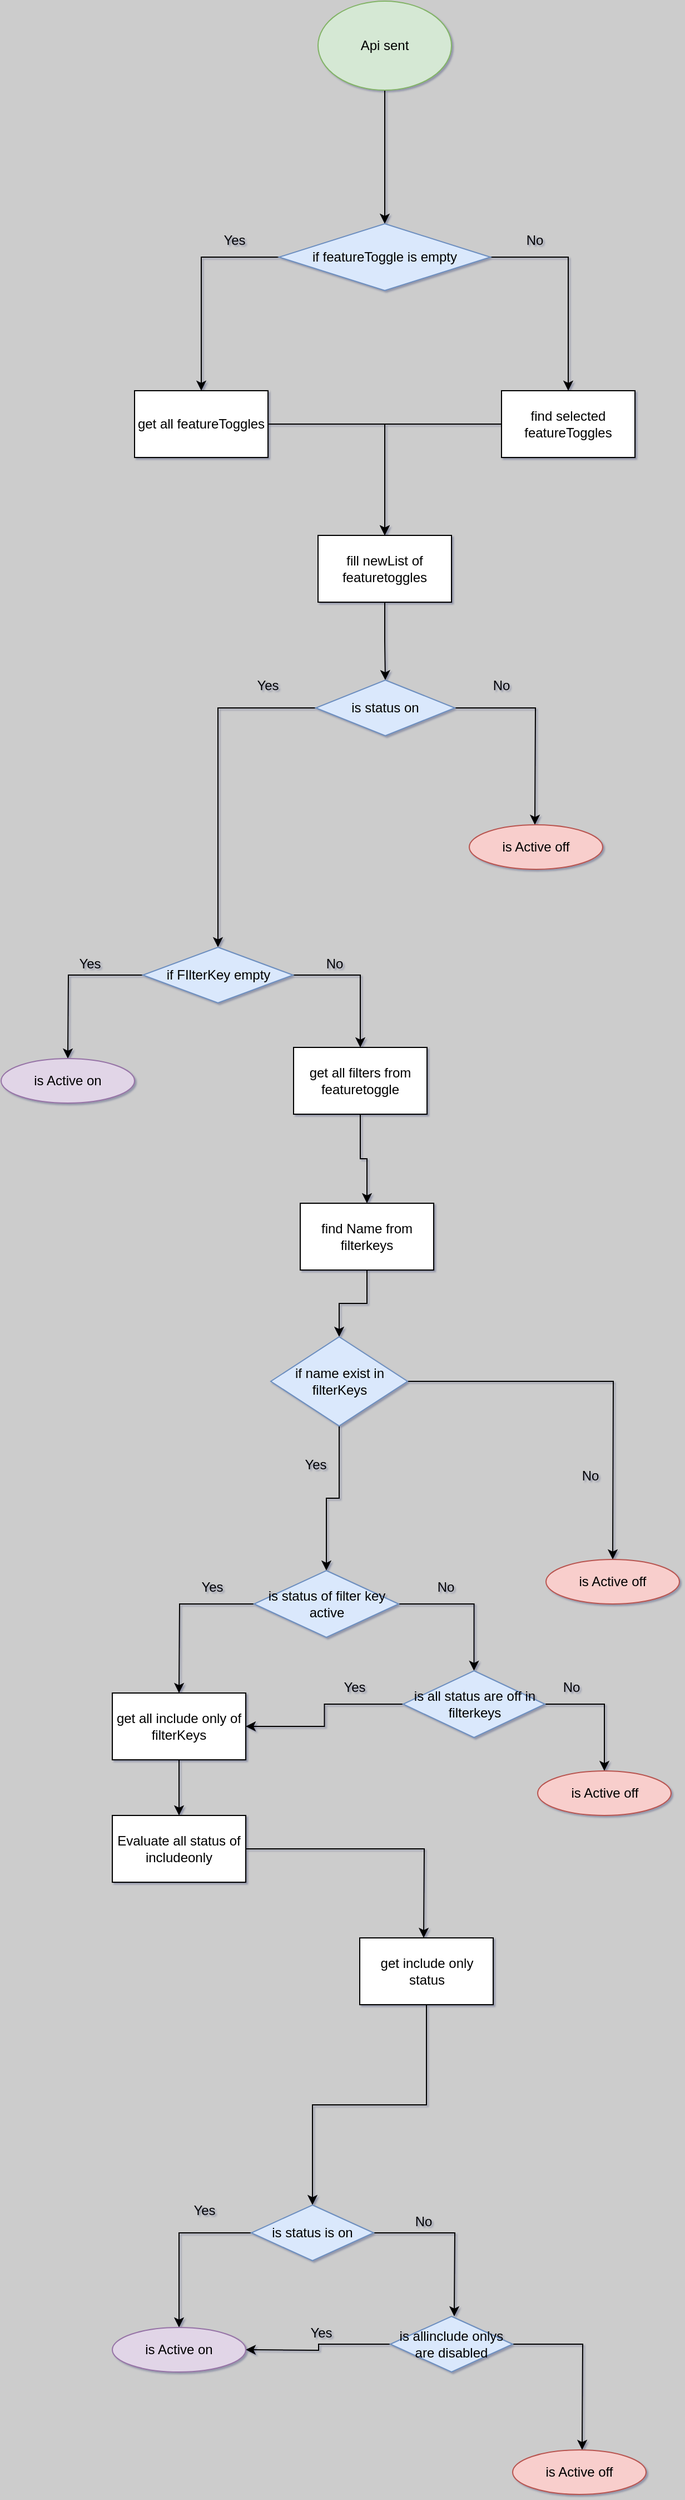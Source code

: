 <mxfile version="20.2.0" type="github">
  <diagram id="j-XDHTBuD2rSp_lL3WaC" name="Page-1">
    <mxGraphModel dx="1038" dy="582" grid="1" gridSize="10" guides="1" tooltips="1" connect="1" arrows="1" fold="1" page="1" pageScale="1" pageWidth="850" pageHeight="1100" background="#CCCCCC" math="0" shadow="1">
      <root>
        <mxCell id="0" />
        <mxCell id="1" parent="0" />
        <mxCell id="kHy15FCeTy088UBHcW_4-3" style="edgeStyle=orthogonalEdgeStyle;rounded=0;orthogonalLoop=1;jettySize=auto;html=1;entryX=0.5;entryY=0;entryDx=0;entryDy=0;" edge="1" parent="1" source="kHy15FCeTy088UBHcW_4-1" target="kHy15FCeTy088UBHcW_4-2">
          <mxGeometry relative="1" as="geometry" />
        </mxCell>
        <mxCell id="kHy15FCeTy088UBHcW_4-1" value="Api sent" style="ellipse;whiteSpace=wrap;html=1;fillColor=#d5e8d4;strokeColor=#82b366;" vertex="1" parent="1">
          <mxGeometry x="365" y="20" width="120" height="80" as="geometry" />
        </mxCell>
        <mxCell id="kHy15FCeTy088UBHcW_4-5" style="edgeStyle=orthogonalEdgeStyle;rounded=0;orthogonalLoop=1;jettySize=auto;html=1;" edge="1" parent="1" source="kHy15FCeTy088UBHcW_4-2" target="kHy15FCeTy088UBHcW_4-4">
          <mxGeometry relative="1" as="geometry" />
        </mxCell>
        <mxCell id="kHy15FCeTy088UBHcW_4-7" style="edgeStyle=orthogonalEdgeStyle;rounded=0;orthogonalLoop=1;jettySize=auto;html=1;" edge="1" parent="1" source="kHy15FCeTy088UBHcW_4-2" target="kHy15FCeTy088UBHcW_4-6">
          <mxGeometry relative="1" as="geometry" />
        </mxCell>
        <mxCell id="kHy15FCeTy088UBHcW_4-2" value="if featureToggle is empty" style="rhombus;whiteSpace=wrap;html=1;fillColor=#dae8fc;strokeColor=#6c8ebf;" vertex="1" parent="1">
          <mxGeometry x="330" y="220" width="190" height="60" as="geometry" />
        </mxCell>
        <mxCell id="kHy15FCeTy088UBHcW_4-12" style="edgeStyle=orthogonalEdgeStyle;rounded=0;orthogonalLoop=1;jettySize=auto;html=1;" edge="1" parent="1" source="kHy15FCeTy088UBHcW_4-4" target="kHy15FCeTy088UBHcW_4-10">
          <mxGeometry relative="1" as="geometry" />
        </mxCell>
        <mxCell id="kHy15FCeTy088UBHcW_4-4" value="get all featureToggles" style="rounded=0;whiteSpace=wrap;html=1;" vertex="1" parent="1">
          <mxGeometry x="200" y="370" width="120" height="60" as="geometry" />
        </mxCell>
        <mxCell id="kHy15FCeTy088UBHcW_4-13" style="edgeStyle=orthogonalEdgeStyle;rounded=0;orthogonalLoop=1;jettySize=auto;html=1;" edge="1" parent="1" source="kHy15FCeTy088UBHcW_4-6" target="kHy15FCeTy088UBHcW_4-10">
          <mxGeometry relative="1" as="geometry" />
        </mxCell>
        <mxCell id="kHy15FCeTy088UBHcW_4-6" value="find selected featureToggles" style="rounded=0;whiteSpace=wrap;html=1;" vertex="1" parent="1">
          <mxGeometry x="530" y="370" width="120" height="60" as="geometry" />
        </mxCell>
        <mxCell id="kHy15FCeTy088UBHcW_4-8" value="Yes" style="text;html=1;strokeColor=none;fillColor=none;align=center;verticalAlign=middle;whiteSpace=wrap;rounded=0;" vertex="1" parent="1">
          <mxGeometry x="260" y="220" width="60" height="30" as="geometry" />
        </mxCell>
        <mxCell id="kHy15FCeTy088UBHcW_4-9" value="No" style="text;html=1;strokeColor=none;fillColor=none;align=center;verticalAlign=middle;whiteSpace=wrap;rounded=0;" vertex="1" parent="1">
          <mxGeometry x="530" y="220" width="60" height="30" as="geometry" />
        </mxCell>
        <mxCell id="kHy15FCeTy088UBHcW_4-15" style="edgeStyle=orthogonalEdgeStyle;rounded=0;orthogonalLoop=1;jettySize=auto;html=1;entryX=0.5;entryY=0;entryDx=0;entryDy=0;" edge="1" parent="1" source="kHy15FCeTy088UBHcW_4-10" target="kHy15FCeTy088UBHcW_4-14">
          <mxGeometry relative="1" as="geometry" />
        </mxCell>
        <mxCell id="kHy15FCeTy088UBHcW_4-10" value="fill newList of featuretoggles" style="rounded=0;whiteSpace=wrap;html=1;" vertex="1" parent="1">
          <mxGeometry x="365" y="500" width="120" height="60" as="geometry" />
        </mxCell>
        <mxCell id="kHy15FCeTy088UBHcW_4-17" style="edgeStyle=orthogonalEdgeStyle;rounded=0;orthogonalLoop=1;jettySize=auto;html=1;entryX=0.5;entryY=0;entryDx=0;entryDy=0;" edge="1" parent="1" source="kHy15FCeTy088UBHcW_4-14" target="kHy15FCeTy088UBHcW_4-23">
          <mxGeometry relative="1" as="geometry">
            <mxPoint x="275" y="750" as="targetPoint" />
          </mxGeometry>
        </mxCell>
        <mxCell id="kHy15FCeTy088UBHcW_4-19" style="edgeStyle=orthogonalEdgeStyle;rounded=0;orthogonalLoop=1;jettySize=auto;html=1;entryX=0.5;entryY=0;entryDx=0;entryDy=0;" edge="1" parent="1" source="kHy15FCeTy088UBHcW_4-14">
          <mxGeometry relative="1" as="geometry">
            <mxPoint x="560" y="760" as="targetPoint" />
          </mxGeometry>
        </mxCell>
        <mxCell id="kHy15FCeTy088UBHcW_4-14" value="is status on" style="rhombus;whiteSpace=wrap;html=1;fillColor=#dae8fc;strokeColor=#6c8ebf;" vertex="1" parent="1">
          <mxGeometry x="363" y="630" width="125" height="50" as="geometry" />
        </mxCell>
        <mxCell id="kHy15FCeTy088UBHcW_4-20" value="No" style="text;html=1;strokeColor=none;fillColor=none;align=center;verticalAlign=middle;whiteSpace=wrap;rounded=0;" vertex="1" parent="1">
          <mxGeometry x="500" y="620" width="60" height="30" as="geometry" />
        </mxCell>
        <mxCell id="kHy15FCeTy088UBHcW_4-22" value="Yes" style="text;html=1;strokeColor=none;fillColor=none;align=center;verticalAlign=middle;whiteSpace=wrap;rounded=0;" vertex="1" parent="1">
          <mxGeometry x="290" y="620" width="60" height="30" as="geometry" />
        </mxCell>
        <mxCell id="kHy15FCeTy088UBHcW_4-26" style="edgeStyle=orthogonalEdgeStyle;rounded=0;orthogonalLoop=1;jettySize=auto;html=1;entryX=0.5;entryY=0;entryDx=0;entryDy=0;" edge="1" parent="1" source="kHy15FCeTy088UBHcW_4-23">
          <mxGeometry relative="1" as="geometry">
            <mxPoint x="140" y="970" as="targetPoint" />
          </mxGeometry>
        </mxCell>
        <mxCell id="kHy15FCeTy088UBHcW_4-29" style="edgeStyle=orthogonalEdgeStyle;rounded=0;orthogonalLoop=1;jettySize=auto;html=1;" edge="1" parent="1" source="kHy15FCeTy088UBHcW_4-23" target="kHy15FCeTy088UBHcW_4-28">
          <mxGeometry relative="1" as="geometry" />
        </mxCell>
        <mxCell id="kHy15FCeTy088UBHcW_4-23" value="if FIlterKey empty" style="rhombus;whiteSpace=wrap;html=1;fillColor=#dae8fc;strokeColor=#6c8ebf;" vertex="1" parent="1">
          <mxGeometry x="207.5" y="870" width="135" height="50" as="geometry" />
        </mxCell>
        <mxCell id="kHy15FCeTy088UBHcW_4-27" value="Yes" style="text;html=1;strokeColor=none;fillColor=none;align=center;verticalAlign=middle;whiteSpace=wrap;rounded=0;" vertex="1" parent="1">
          <mxGeometry x="130" y="870" width="60" height="30" as="geometry" />
        </mxCell>
        <mxCell id="kHy15FCeTy088UBHcW_4-81" style="edgeStyle=orthogonalEdgeStyle;rounded=0;orthogonalLoop=1;jettySize=auto;html=1;" edge="1" parent="1" source="kHy15FCeTy088UBHcW_4-28" target="kHy15FCeTy088UBHcW_4-33">
          <mxGeometry relative="1" as="geometry" />
        </mxCell>
        <mxCell id="kHy15FCeTy088UBHcW_4-28" value="get all filters from featuretoggle" style="rounded=0;whiteSpace=wrap;html=1;" vertex="1" parent="1">
          <mxGeometry x="343" y="960" width="120" height="60" as="geometry" />
        </mxCell>
        <mxCell id="kHy15FCeTy088UBHcW_4-31" value="No" style="text;html=1;strokeColor=none;fillColor=none;align=center;verticalAlign=middle;whiteSpace=wrap;rounded=0;" vertex="1" parent="1">
          <mxGeometry x="350" y="870" width="60" height="30" as="geometry" />
        </mxCell>
        <mxCell id="kHy15FCeTy088UBHcW_4-82" style="edgeStyle=orthogonalEdgeStyle;rounded=0;orthogonalLoop=1;jettySize=auto;html=1;entryX=0.5;entryY=0;entryDx=0;entryDy=0;" edge="1" parent="1" source="kHy15FCeTy088UBHcW_4-33" target="kHy15FCeTy088UBHcW_4-35">
          <mxGeometry relative="1" as="geometry">
            <mxPoint x="410" y="1330" as="targetPoint" />
          </mxGeometry>
        </mxCell>
        <mxCell id="kHy15FCeTy088UBHcW_4-33" value="find Name from filterkeys" style="rounded=0;whiteSpace=wrap;html=1;" vertex="1" parent="1">
          <mxGeometry x="349" y="1100" width="120" height="60" as="geometry" />
        </mxCell>
        <mxCell id="kHy15FCeTy088UBHcW_4-46" style="edgeStyle=orthogonalEdgeStyle;rounded=0;orthogonalLoop=1;jettySize=auto;html=1;entryX=0.5;entryY=0;entryDx=0;entryDy=0;" edge="1" parent="1" source="kHy15FCeTy088UBHcW_4-35" target="kHy15FCeTy088UBHcW_4-45">
          <mxGeometry relative="1" as="geometry" />
        </mxCell>
        <mxCell id="kHy15FCeTy088UBHcW_4-55" style="edgeStyle=orthogonalEdgeStyle;rounded=0;orthogonalLoop=1;jettySize=auto;html=1;" edge="1" parent="1" source="kHy15FCeTy088UBHcW_4-35">
          <mxGeometry relative="1" as="geometry">
            <mxPoint x="630" y="1420" as="targetPoint" />
          </mxGeometry>
        </mxCell>
        <mxCell id="kHy15FCeTy088UBHcW_4-35" value="if name exist in filterKeys" style="rhombus;whiteSpace=wrap;html=1;fillColor=#dae8fc;strokeColor=#6c8ebf;" vertex="1" parent="1">
          <mxGeometry x="322.5" y="1220" width="123" height="80" as="geometry" />
        </mxCell>
        <mxCell id="kHy15FCeTy088UBHcW_4-44" value="Yes" style="text;html=1;strokeColor=none;fillColor=none;align=center;verticalAlign=middle;whiteSpace=wrap;rounded=0;" vertex="1" parent="1">
          <mxGeometry x="332.5" y="1320" width="60" height="30" as="geometry" />
        </mxCell>
        <mxCell id="kHy15FCeTy088UBHcW_4-49" style="edgeStyle=orthogonalEdgeStyle;rounded=0;orthogonalLoop=1;jettySize=auto;html=1;entryX=0.5;entryY=0;entryDx=0;entryDy=0;" edge="1" parent="1" source="kHy15FCeTy088UBHcW_4-45" target="kHy15FCeTy088UBHcW_4-84">
          <mxGeometry relative="1" as="geometry">
            <mxPoint x="500" y="1530" as="targetPoint" />
          </mxGeometry>
        </mxCell>
        <mxCell id="kHy15FCeTy088UBHcW_4-50" style="edgeStyle=orthogonalEdgeStyle;rounded=0;orthogonalLoop=1;jettySize=auto;html=1;" edge="1" parent="1" source="kHy15FCeTy088UBHcW_4-45">
          <mxGeometry relative="1" as="geometry">
            <mxPoint x="240" y="1540" as="targetPoint" />
          </mxGeometry>
        </mxCell>
        <mxCell id="kHy15FCeTy088UBHcW_4-45" value="is status of filter key active" style="rhombus;whiteSpace=wrap;html=1;fillColor=#dae8fc;strokeColor=#6c8ebf;" vertex="1" parent="1">
          <mxGeometry x="307.5" y="1430" width="130" height="60" as="geometry" />
        </mxCell>
        <mxCell id="kHy15FCeTy088UBHcW_4-51" value="Yes" style="text;html=1;strokeColor=none;fillColor=none;align=center;verticalAlign=middle;whiteSpace=wrap;rounded=0;" vertex="1" parent="1">
          <mxGeometry x="240" y="1430" width="60" height="30" as="geometry" />
        </mxCell>
        <mxCell id="kHy15FCeTy088UBHcW_4-53" value="No" style="text;html=1;strokeColor=none;fillColor=none;align=center;verticalAlign=middle;whiteSpace=wrap;rounded=0;" vertex="1" parent="1">
          <mxGeometry x="450" y="1430" width="60" height="30" as="geometry" />
        </mxCell>
        <mxCell id="kHy15FCeTy088UBHcW_4-56" value="No" style="text;html=1;strokeColor=none;fillColor=none;align=center;verticalAlign=middle;whiteSpace=wrap;rounded=0;" vertex="1" parent="1">
          <mxGeometry x="580" y="1330" width="60" height="30" as="geometry" />
        </mxCell>
        <mxCell id="kHy15FCeTy088UBHcW_4-59" style="edgeStyle=orthogonalEdgeStyle;rounded=0;orthogonalLoop=1;jettySize=auto;html=1;entryX=0.5;entryY=0;entryDx=0;entryDy=0;" edge="1" parent="1" source="kHy15FCeTy088UBHcW_4-57" target="kHy15FCeTy088UBHcW_4-58">
          <mxGeometry relative="1" as="geometry" />
        </mxCell>
        <mxCell id="kHy15FCeTy088UBHcW_4-57" value="get all include only of filterKeys" style="rounded=0;whiteSpace=wrap;html=1;" vertex="1" parent="1">
          <mxGeometry x="180" y="1540" width="120" height="60" as="geometry" />
        </mxCell>
        <mxCell id="kHy15FCeTy088UBHcW_4-61" style="edgeStyle=orthogonalEdgeStyle;rounded=0;orthogonalLoop=1;jettySize=auto;html=1;" edge="1" parent="1" source="kHy15FCeTy088UBHcW_4-58">
          <mxGeometry relative="1" as="geometry">
            <mxPoint x="460" y="1760" as="targetPoint" />
          </mxGeometry>
        </mxCell>
        <mxCell id="kHy15FCeTy088UBHcW_4-58" value="Evaluate all status of includeonly" style="rounded=0;whiteSpace=wrap;html=1;" vertex="1" parent="1">
          <mxGeometry x="180" y="1650" width="120" height="60" as="geometry" />
        </mxCell>
        <mxCell id="kHy15FCeTy088UBHcW_4-69" style="edgeStyle=orthogonalEdgeStyle;rounded=0;orthogonalLoop=1;jettySize=auto;html=1;" edge="1" parent="1" source="kHy15FCeTy088UBHcW_4-66" target="kHy15FCeTy088UBHcW_4-68">
          <mxGeometry relative="1" as="geometry" />
        </mxCell>
        <mxCell id="kHy15FCeTy088UBHcW_4-66" value="get include only status" style="rounded=0;whiteSpace=wrap;html=1;" vertex="1" parent="1">
          <mxGeometry x="402.5" y="1760" width="120" height="60" as="geometry" />
        </mxCell>
        <mxCell id="kHy15FCeTy088UBHcW_4-71" style="edgeStyle=orthogonalEdgeStyle;rounded=0;orthogonalLoop=1;jettySize=auto;html=1;" edge="1" parent="1" source="kHy15FCeTy088UBHcW_4-68" target="kHy15FCeTy088UBHcW_4-97">
          <mxGeometry relative="1" as="geometry">
            <mxPoint x="240" y="2100" as="targetPoint" />
          </mxGeometry>
        </mxCell>
        <mxCell id="kHy15FCeTy088UBHcW_4-75" style="edgeStyle=orthogonalEdgeStyle;rounded=0;orthogonalLoop=1;jettySize=auto;html=1;" edge="1" parent="1" source="kHy15FCeTy088UBHcW_4-68">
          <mxGeometry relative="1" as="geometry">
            <mxPoint x="487.5" y="2100" as="targetPoint" />
          </mxGeometry>
        </mxCell>
        <mxCell id="kHy15FCeTy088UBHcW_4-68" value="is status is on" style="rhombus;whiteSpace=wrap;html=1;fillColor=#dae8fc;strokeColor=#6c8ebf;" vertex="1" parent="1">
          <mxGeometry x="305" y="2000" width="110" height="50" as="geometry" />
        </mxCell>
        <mxCell id="kHy15FCeTy088UBHcW_4-72" value="Yes" style="text;html=1;strokeColor=none;fillColor=none;align=center;verticalAlign=middle;whiteSpace=wrap;rounded=0;" vertex="1" parent="1">
          <mxGeometry x="233" y="1990" width="60" height="30" as="geometry" />
        </mxCell>
        <mxCell id="kHy15FCeTy088UBHcW_4-76" value="No" style="text;html=1;strokeColor=none;fillColor=none;align=center;verticalAlign=middle;whiteSpace=wrap;rounded=0;" vertex="1" parent="1">
          <mxGeometry x="430" y="2000" width="60" height="30" as="geometry" />
        </mxCell>
        <mxCell id="kHy15FCeTy088UBHcW_4-85" style="edgeStyle=orthogonalEdgeStyle;rounded=0;orthogonalLoop=1;jettySize=auto;html=1;" edge="1" parent="1" source="kHy15FCeTy088UBHcW_4-84" target="kHy15FCeTy088UBHcW_4-57">
          <mxGeometry relative="1" as="geometry" />
        </mxCell>
        <mxCell id="kHy15FCeTy088UBHcW_4-100" style="edgeStyle=orthogonalEdgeStyle;rounded=0;orthogonalLoop=1;jettySize=auto;html=1;entryX=0.5;entryY=0;entryDx=0;entryDy=0;" edge="1" parent="1" source="kHy15FCeTy088UBHcW_4-84" target="kHy15FCeTy088UBHcW_4-99">
          <mxGeometry relative="1" as="geometry">
            <mxPoint x="622.5" y="1600" as="targetPoint" />
            <Array as="points">
              <mxPoint x="622.5" y="1550" />
            </Array>
          </mxGeometry>
        </mxCell>
        <mxCell id="kHy15FCeTy088UBHcW_4-84" value="is all status are off in filterkeys" style="rhombus;whiteSpace=wrap;html=1;fillColor=#dae8fc;strokeColor=#6c8ebf;" vertex="1" parent="1">
          <mxGeometry x="441.5" y="1520" width="127.5" height="60" as="geometry" />
        </mxCell>
        <mxCell id="kHy15FCeTy088UBHcW_4-86" value="Yes" style="text;html=1;strokeColor=none;fillColor=none;align=center;verticalAlign=middle;whiteSpace=wrap;rounded=0;" vertex="1" parent="1">
          <mxGeometry x="368" y="1520" width="60" height="30" as="geometry" />
        </mxCell>
        <mxCell id="kHy15FCeTy088UBHcW_4-87" value="is Active off" style="ellipse;whiteSpace=wrap;html=1;fillColor=#f8cecc;strokeColor=#b85450;" vertex="1" parent="1">
          <mxGeometry x="501" y="760" width="120" height="40" as="geometry" />
        </mxCell>
        <mxCell id="kHy15FCeTy088UBHcW_4-89" value="is Active off" style="ellipse;whiteSpace=wrap;html=1;fillColor=#f8cecc;strokeColor=#b85450;" vertex="1" parent="1">
          <mxGeometry x="570" y="1420" width="120" height="40" as="geometry" />
        </mxCell>
        <mxCell id="kHy15FCeTy088UBHcW_4-90" value="is Active on" style="ellipse;whiteSpace=wrap;html=1;fillColor=#e1d5e7;strokeColor=#9673a6;" vertex="1" parent="1">
          <mxGeometry x="80" y="970" width="120" height="40" as="geometry" />
        </mxCell>
        <mxCell id="kHy15FCeTy088UBHcW_4-94" style="edgeStyle=orthogonalEdgeStyle;rounded=0;orthogonalLoop=1;jettySize=auto;html=1;entryX=1;entryY=0.5;entryDx=0;entryDy=0;" edge="1" parent="1" source="kHy15FCeTy088UBHcW_4-93">
          <mxGeometry relative="1" as="geometry">
            <mxPoint x="300" y="2130" as="targetPoint" />
          </mxGeometry>
        </mxCell>
        <mxCell id="kHy15FCeTy088UBHcW_4-96" style="edgeStyle=orthogonalEdgeStyle;rounded=0;orthogonalLoop=1;jettySize=auto;html=1;" edge="1" parent="1" source="kHy15FCeTy088UBHcW_4-93">
          <mxGeometry relative="1" as="geometry">
            <mxPoint x="602.5" y="2220" as="targetPoint" />
          </mxGeometry>
        </mxCell>
        <mxCell id="kHy15FCeTy088UBHcW_4-93" value="is allinclude onlys are disabled" style="rhombus;whiteSpace=wrap;html=1;fillColor=#dae8fc;strokeColor=#6c8ebf;" vertex="1" parent="1">
          <mxGeometry x="430" y="2100" width="110" height="50" as="geometry" />
        </mxCell>
        <mxCell id="kHy15FCeTy088UBHcW_4-95" value="Yes" style="text;html=1;strokeColor=none;fillColor=none;align=center;verticalAlign=middle;whiteSpace=wrap;rounded=0;" vertex="1" parent="1">
          <mxGeometry x="337.5" y="2100" width="60" height="30" as="geometry" />
        </mxCell>
        <mxCell id="kHy15FCeTy088UBHcW_4-97" value="is Active on" style="ellipse;whiteSpace=wrap;html=1;fillColor=#e1d5e7;strokeColor=#9673a6;" vertex="1" parent="1">
          <mxGeometry x="180" y="2110" width="120" height="40" as="geometry" />
        </mxCell>
        <mxCell id="kHy15FCeTy088UBHcW_4-98" value="is Active off" style="ellipse;whiteSpace=wrap;html=1;fillColor=#f8cecc;strokeColor=#b85450;" vertex="1" parent="1">
          <mxGeometry x="540" y="2220" width="120" height="40" as="geometry" />
        </mxCell>
        <mxCell id="kHy15FCeTy088UBHcW_4-99" value="is Active off" style="ellipse;whiteSpace=wrap;html=1;fillColor=#f8cecc;strokeColor=#b85450;" vertex="1" parent="1">
          <mxGeometry x="562.5" y="1610" width="120" height="40" as="geometry" />
        </mxCell>
        <mxCell id="kHy15FCeTy088UBHcW_4-101" value="No" style="text;html=1;strokeColor=none;fillColor=none;align=center;verticalAlign=middle;whiteSpace=wrap;rounded=0;" vertex="1" parent="1">
          <mxGeometry x="562.5" y="1520" width="60" height="30" as="geometry" />
        </mxCell>
      </root>
    </mxGraphModel>
  </diagram>
</mxfile>
